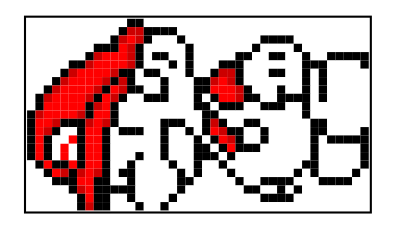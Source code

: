 digraph dibujo{
node [shape=plaintext]
a [label=<<TABLE BORDER="1" CELLBORDER="0" CELLSPACING="0">
<TR><TD BGCOLOR="#FFFFFF"></TD><TD BGCOLOR="#FFFFFF"></TD><TD BGCOLOR="#FFFFFF"></TD><TD BGCOLOR="#FFFFFF"></TD><TD BGCOLOR="#FFFFFF"></TD><TD BGCOLOR="#FFFFFF"></TD><TD BGCOLOR="#FFFFFF"></TD><TD BGCOLOR="#FFFFFF"></TD><TD BGCOLOR="#FFFFFF"></TD><TD BGCOLOR="#FFFFFF"></TD><TD BGCOLOR="#FFFFFF"></TD><TD BGCOLOR="#FFFFFF"></TD><TD BGCOLOR="#000000"></TD><TD BGCOLOR="#000000"></TD><TD BGCOLOR="#FFFFFF"></TD><TD BGCOLOR="#FFFFFF"></TD><TD BGCOLOR="#FFFFFF"></TD><TD BGCOLOR="#FFFFFF"></TD><TD BGCOLOR="#FFFFFF"></TD><TD BGCOLOR="#FFFFFF"></TD><TD BGCOLOR="#FFFFFF"></TD><TD BGCOLOR="#FFFFFF"></TD><TD BGCOLOR="#FFFFFF"></TD><TD BGCOLOR="#FFFFFF"></TD><TD BGCOLOR="#FFFFFF"></TD><TD BGCOLOR="#FFFFFF"></TD><TD BGCOLOR="#FFFFFF"></TD><TD BGCOLOR="#FFFFFF"></TD><TD BGCOLOR="#FFFFFF"></TD><TD BGCOLOR="#FFFFFF"></TD><TD BGCOLOR="#FFFFFF"></TD><TD BGCOLOR="#FFFFFF"></TD><TD BGCOLOR="#FFFFFF"></TD><TD BGCOLOR="#FFFFFF"></TD><TD BGCOLOR="#FFFFFF"></TD><TD BGCOLOR="#FFFFFF"></TD><TD BGCOLOR="#FFFFFF"></TD><TD BGCOLOR="#FFFFFF"></TD><TD BGCOLOR="#FFFFFF"></TD><TD BGCOLOR="#FFFFFF"></TD><TD BGCOLOR="#FFFFFF"></TD></TR>
<TR><TD BGCOLOR="#FFFFFF"></TD><TD BGCOLOR="#FFFFFF"></TD><TD BGCOLOR="#FFFFFF"></TD><TD BGCOLOR="#FFFFFF"></TD><TD BGCOLOR="#FFFFFF"></TD><TD BGCOLOR="#FFFFFF"></TD><TD BGCOLOR="#FFFFFF"></TD><TD BGCOLOR="#FFFFFF"></TD><TD BGCOLOR="#FFFFFF"></TD><TD BGCOLOR="#FFFFFF"></TD><TD BGCOLOR="#FFFFFF"></TD><TD BGCOLOR="#000000"></TD><TD BGCOLOR="#CC0000"></TD><TD BGCOLOR="#CC0000"></TD><TD BGCOLOR="#000000"></TD><TD BGCOLOR="#000000"></TD><TD BGCOLOR="#000000"></TD><TD BGCOLOR="#000000"></TD><TD BGCOLOR="#FFFFFF"></TD><TD BGCOLOR="#FFFFFF"></TD><TD BGCOLOR="#FFFFFF"></TD><TD BGCOLOR="#FFFFFF"></TD><TD BGCOLOR="#FFFFFF"></TD><TD BGCOLOR="#FFFFFF"></TD><TD BGCOLOR="#FFFFFF"></TD><TD BGCOLOR="#FFFFFF"></TD><TD BGCOLOR="#FFFFFF"></TD><TD BGCOLOR="#FFFFFF"></TD><TD BGCOLOR="#FFFFFF"></TD><TD BGCOLOR="#FFFFFF"></TD><TD BGCOLOR="#FFFFFF"></TD><TD BGCOLOR="#FFFFFF"></TD><TD BGCOLOR="#FFFFFF"></TD><TD BGCOLOR="#FFFFFF"></TD><TD BGCOLOR="#FFFFFF"></TD><TD BGCOLOR="#FFFFFF"></TD><TD BGCOLOR="#FFFFFF"></TD><TD BGCOLOR="#FFFFFF"></TD><TD BGCOLOR="#FFFFFF"></TD><TD BGCOLOR="#FFFFFF"></TD><TD BGCOLOR="#FFFFFF"></TD></TR>
<TR><TD BGCOLOR="#FFFFFF"></TD><TD BGCOLOR="#FFFFFF"></TD><TD BGCOLOR="#FFFFFF"></TD><TD BGCOLOR="#FFFFFF"></TD><TD BGCOLOR="#FFFFFF"></TD><TD BGCOLOR="#FFFFFF"></TD><TD BGCOLOR="#FFFFFF"></TD><TD BGCOLOR="#FFFFFF"></TD><TD BGCOLOR="#FFFFFF"></TD><TD BGCOLOR="#FFFFFF"></TD><TD BGCOLOR="#000000"></TD><TD BGCOLOR="#CC0000"></TD><TD BGCOLOR="#FF0000"></TD><TD BGCOLOR="#CC0000"></TD><TD BGCOLOR="#000000"></TD><TD BGCOLOR="#FFFFFF"></TD><TD BGCOLOR="#FFFFFF"></TD><TD BGCOLOR="#FFFFFF"></TD><TD BGCOLOR="#000000"></TD><TD BGCOLOR="#FFFFFF"></TD><TD BGCOLOR="#FFFFFF"></TD><TD BGCOLOR="#FFFFFF"></TD><TD BGCOLOR="#FFFFFF"></TD><TD BGCOLOR="#FFFFFF"></TD><TD BGCOLOR="#FFFFFF"></TD><TD BGCOLOR="#FFFFFF"></TD><TD BGCOLOR="#FFFFFF"></TD><TD BGCOLOR="#FFFFFF"></TD><TD BGCOLOR="#000000"></TD><TD BGCOLOR="#000000"></TD><TD BGCOLOR="#000000"></TD><TD BGCOLOR="#000000"></TD><TD BGCOLOR="#FFFFFF"></TD><TD BGCOLOR="#FFFFFF"></TD><TD BGCOLOR="#FFFFFF"></TD><TD BGCOLOR="#FFFFFF"></TD><TD BGCOLOR="#FFFFFF"></TD><TD BGCOLOR="#FFFFFF"></TD><TD BGCOLOR="#FFFFFF"></TD><TD BGCOLOR="#FFFFFF"></TD><TD BGCOLOR="#FFFFFF"></TD></TR>
<TR><TD BGCOLOR="#FFFFFF"></TD><TD BGCOLOR="#FFFFFF"></TD><TD BGCOLOR="#FFFFFF"></TD><TD BGCOLOR="#FFFFFF"></TD><TD BGCOLOR="#FFFFFF"></TD><TD BGCOLOR="#FFFFFF"></TD><TD BGCOLOR="#FFFFFF"></TD><TD BGCOLOR="#FFFFFF"></TD><TD BGCOLOR="#000000"></TD><TD BGCOLOR="#000000"></TD><TD BGCOLOR="#000000"></TD><TD BGCOLOR="#FF0000"></TD><TD BGCOLOR="#CC0000"></TD><TD BGCOLOR="#000000"></TD><TD BGCOLOR="#FFFFFF"></TD><TD BGCOLOR="#FFFFFF"></TD><TD BGCOLOR="#FFFFFF"></TD><TD BGCOLOR="#FFFFFF"></TD><TD BGCOLOR="#FFFFFF"></TD><TD BGCOLOR="#000000"></TD><TD BGCOLOR="#FFFFFF"></TD><TD BGCOLOR="#FFFFFF"></TD><TD BGCOLOR="#FFFFFF"></TD><TD BGCOLOR="#FFFFFF"></TD><TD BGCOLOR="#FFFFFF"></TD><TD BGCOLOR="#FFFFFF"></TD><TD BGCOLOR="#FFFFFF"></TD><TD BGCOLOR="#000000"></TD><TD BGCOLOR="#FFFFFF"></TD><TD BGCOLOR="#FFFFFF"></TD><TD BGCOLOR="#FFFFFF"></TD><TD BGCOLOR="#FFFFFF"></TD><TD BGCOLOR="#000000"></TD><TD BGCOLOR="#FFFFFF"></TD><TD BGCOLOR="#FFFFFF"></TD><TD BGCOLOR="#FFFFFF"></TD><TD BGCOLOR="#FFFFFF"></TD><TD BGCOLOR="#FFFFFF"></TD><TD BGCOLOR="#FFFFFF"></TD><TD BGCOLOR="#FFFFFF"></TD><TD BGCOLOR="#FFFFFF"></TD></TR>
<TR><TD BGCOLOR="#FFFFFF"></TD><TD BGCOLOR="#FFFFFF"></TD><TD BGCOLOR="#FFFFFF"></TD><TD BGCOLOR="#FFFFFF"></TD><TD BGCOLOR="#FFFFFF"></TD><TD BGCOLOR="#FFFFFF"></TD><TD BGCOLOR="#FFFFFF"></TD><TD BGCOLOR="#000000"></TD><TD BGCOLOR="#CC0000"></TD><TD BGCOLOR="#FF0000"></TD><TD BGCOLOR="#FF0000"></TD><TD BGCOLOR="#FF0000"></TD><TD BGCOLOR="#CC0000"></TD><TD BGCOLOR="#000000"></TD><TD BGCOLOR="#FFFFFF"></TD><TD BGCOLOR="#000000"></TD><TD BGCOLOR="#000000"></TD><TD BGCOLOR="#FFFFFF"></TD><TD BGCOLOR="#FFFFFF"></TD><TD BGCOLOR="#000000"></TD><TD BGCOLOR="#FFFFFF"></TD><TD BGCOLOR="#FFFFFF"></TD><TD BGCOLOR="#FFFFFF"></TD><TD BGCOLOR="#FFFFFF"></TD><TD BGCOLOR="#FFFFFF"></TD><TD BGCOLOR="#000000"></TD><TD BGCOLOR="#000000"></TD><TD BGCOLOR="#FFFFFF"></TD><TD BGCOLOR="#FFFFFF"></TD><TD BGCOLOR="#000000"></TD><TD BGCOLOR="#000000"></TD><TD BGCOLOR="#FFFFFF"></TD><TD BGCOLOR="#FFFFFF"></TD><TD BGCOLOR="#000000"></TD><TD BGCOLOR="#FFFFFF"></TD><TD BGCOLOR="#FFFFFF"></TD><TD BGCOLOR="#000000"></TD><TD BGCOLOR="#000000"></TD><TD BGCOLOR="#000000"></TD><TD BGCOLOR="#000000"></TD><TD BGCOLOR="#000000"></TD></TR>
<TR><TD BGCOLOR="#FFFFFF"></TD><TD BGCOLOR="#FFFFFF"></TD><TD BGCOLOR="#FFFFFF"></TD><TD BGCOLOR="#FFFFFF"></TD><TD BGCOLOR="#FFFFFF"></TD><TD BGCOLOR="#000000"></TD><TD BGCOLOR="#000000"></TD><TD BGCOLOR="#CC0000"></TD><TD BGCOLOR="#FF0000"></TD><TD BGCOLOR="#FF0000"></TD><TD BGCOLOR="#FF0000"></TD><TD BGCOLOR="#FF0000"></TD><TD BGCOLOR="#CC0000"></TD><TD BGCOLOR="#000000"></TD><TD BGCOLOR="#FFFFFF"></TD><TD BGCOLOR="#FFFFFF"></TD><TD BGCOLOR="#FFFFFF"></TD><TD BGCOLOR="#000000"></TD><TD BGCOLOR="#FFFFFF"></TD><TD BGCOLOR="#000000"></TD><TD BGCOLOR="#FFFFFF"></TD><TD BGCOLOR="#FFFFFF"></TD><TD BGCOLOR="#FFFFFF"></TD><TD BGCOLOR="#000000"></TD><TD BGCOLOR="#000000"></TD><TD BGCOLOR="#000000"></TD><TD BGCOLOR="#FFFFFF"></TD><TD BGCOLOR="#FFFFFF"></TD><TD BGCOLOR="#FFFFFF"></TD><TD BGCOLOR="#FFFFFF"></TD><TD BGCOLOR="#FFFFFF"></TD><TD BGCOLOR="#FFFFFF"></TD><TD BGCOLOR="#FFFFFF"></TD><TD BGCOLOR="#000000"></TD><TD BGCOLOR="#000000"></TD><TD BGCOLOR="#000000"></TD><TD BGCOLOR="#FFFFFF"></TD><TD BGCOLOR="#FFFFFF"></TD><TD BGCOLOR="#FFFFFF"></TD><TD BGCOLOR="#FFFFFF"></TD><TD BGCOLOR="#000000"></TD></TR>
<TR><TD BGCOLOR="#FFFFFF"></TD><TD BGCOLOR="#FFFFFF"></TD><TD BGCOLOR="#FFFFFF"></TD><TD BGCOLOR="#FFFFFF"></TD><TD BGCOLOR="#000000"></TD><TD BGCOLOR="#CC0000"></TD><TD BGCOLOR="#FF0000"></TD><TD BGCOLOR="#FF0000"></TD><TD BGCOLOR="#FF0000"></TD><TD BGCOLOR="#FF0000"></TD><TD BGCOLOR="#CC0000"></TD><TD BGCOLOR="#000000"></TD><TD BGCOLOR="#000000"></TD><TD BGCOLOR="#FFFFFF"></TD><TD BGCOLOR="#000000"></TD><TD BGCOLOR="#000000"></TD><TD BGCOLOR="#FFFFFF"></TD><TD BGCOLOR="#FFFFFF"></TD><TD BGCOLOR="#FFFFFF"></TD><TD BGCOLOR="#000000"></TD><TD BGCOLOR="#FFFFFF"></TD><TD BGCOLOR="#FFFFFF"></TD><TD BGCOLOR="#000000"></TD><TD BGCOLOR="#CC0000"></TD><TD BGCOLOR="#CC0000"></TD><TD BGCOLOR="#000000"></TD><TD BGCOLOR="#FFFFFF"></TD><TD BGCOLOR="#FFFFFF"></TD><TD BGCOLOR="#FFFFFF"></TD><TD BGCOLOR="#000000"></TD><TD BGCOLOR="#000000"></TD><TD BGCOLOR="#FFFFFF"></TD><TD BGCOLOR="#FFFFFF"></TD><TD BGCOLOR="#000000"></TD><TD BGCOLOR="#FFFFFF"></TD><TD BGCOLOR="#000000"></TD><TD BGCOLOR="#FFFFFF"></TD><TD BGCOLOR="#FFFFFF"></TD><TD BGCOLOR="#FFFFFF"></TD><TD BGCOLOR="#FFFFFF"></TD><TD BGCOLOR="#FFFFFF"></TD></TR>
<TR><TD BGCOLOR="#FFFFFF"></TD><TD BGCOLOR="#FFFFFF"></TD><TD BGCOLOR="#FFFFFF"></TD><TD BGCOLOR="#000000"></TD><TD BGCOLOR="#CC0000"></TD><TD BGCOLOR="#FF0000"></TD><TD BGCOLOR="#FF0000"></TD><TD BGCOLOR="#FF0000"></TD><TD BGCOLOR="#FF0000"></TD><TD BGCOLOR="#CC0000"></TD><TD BGCOLOR="#000000"></TD><TD BGCOLOR="#CC0000"></TD><TD BGCOLOR="#000000"></TD><TD BGCOLOR="#FFFFFF"></TD><TD BGCOLOR="#FFFFFF"></TD><TD BGCOLOR="#FFFFFF"></TD><TD BGCOLOR="#000000"></TD><TD BGCOLOR="#FFFFFF"></TD><TD BGCOLOR="#FFFFFF"></TD><TD BGCOLOR="#FFFFFF"></TD><TD BGCOLOR="#000000"></TD><TD BGCOLOR="#000000"></TD><TD BGCOLOR="#CC0000"></TD><TD BGCOLOR="#FF0000"></TD><TD BGCOLOR="#CC0000"></TD><TD BGCOLOR="#000000"></TD><TD BGCOLOR="#FFFFFF"></TD><TD BGCOLOR="#FFFFFF"></TD><TD BGCOLOR="#FFFFFF"></TD><TD BGCOLOR="#FFFFFF"></TD><TD BGCOLOR="#FFFFFF"></TD><TD BGCOLOR="#FFFFFF"></TD><TD BGCOLOR="#FFFFFF"></TD><TD BGCOLOR="#000000"></TD><TD BGCOLOR="#FFFFFF"></TD><TD BGCOLOR="#000000"></TD><TD BGCOLOR="#FFFFFF"></TD><TD BGCOLOR="#FFFFFF"></TD><TD BGCOLOR="#FFFFFF"></TD><TD BGCOLOR="#FFFFFF"></TD><TD BGCOLOR="#FFFFFF"></TD></TR>
<TR><TD BGCOLOR="#FFFFFF"></TD><TD BGCOLOR="#FFFFFF"></TD><TD BGCOLOR="#000000"></TD><TD BGCOLOR="#CC0000"></TD><TD BGCOLOR="#FF0000"></TD><TD BGCOLOR="#FF0000"></TD><TD BGCOLOR="#FF0000"></TD><TD BGCOLOR="#FF0000"></TD><TD BGCOLOR="#CC0000"></TD><TD BGCOLOR="#000000"></TD><TD BGCOLOR="#FF0000"></TD><TD BGCOLOR="#CC0000"></TD><TD BGCOLOR="#000000"></TD><TD BGCOLOR="#000000"></TD><TD BGCOLOR="#FFFFFF"></TD><TD BGCOLOR="#FFFFFF"></TD><TD BGCOLOR="#000000"></TD><TD BGCOLOR="#FFFFFF"></TD><TD BGCOLOR="#FFFFFF"></TD><TD BGCOLOR="#FFFFFF"></TD><TD BGCOLOR="#000000"></TD><TD BGCOLOR="#000000"></TD><TD BGCOLOR="#FF0000"></TD><TD BGCOLOR="#FF0000"></TD><TD BGCOLOR="#FF0000"></TD><TD BGCOLOR="#CC0000"></TD><TD BGCOLOR="#000000"></TD><TD BGCOLOR="#FFFFFF"></TD><TD BGCOLOR="#FFFFFF"></TD><TD BGCOLOR="#FFFFFF"></TD><TD BGCOLOR="#000000"></TD><TD BGCOLOR="#FFFFFF"></TD><TD BGCOLOR="#FFFFFF"></TD><TD BGCOLOR="#000000"></TD><TD BGCOLOR="#FFFFFF"></TD><TD BGCOLOR="#000000"></TD><TD BGCOLOR="#FFFFFF"></TD><TD BGCOLOR="#FFFFFF"></TD><TD BGCOLOR="#FFFFFF"></TD><TD BGCOLOR="#FFFFFF"></TD><TD BGCOLOR="#FFFFFF"></TD></TR>
<TR><TD BGCOLOR="#FFFFFF"></TD><TD BGCOLOR="#000000"></TD><TD BGCOLOR="#CC0000"></TD><TD BGCOLOR="#FF0000"></TD><TD BGCOLOR="#FF0000"></TD><TD BGCOLOR="#FF0000"></TD><TD BGCOLOR="#FF0000"></TD><TD BGCOLOR="#CC0000"></TD><TD BGCOLOR="#000000"></TD><TD BGCOLOR="#FF0000"></TD><TD BGCOLOR="#CC0000"></TD><TD BGCOLOR="#000000"></TD><TD BGCOLOR="#FFFFFF"></TD><TD BGCOLOR="#FFFFFF"></TD><TD BGCOLOR="#000000"></TD><TD BGCOLOR="#000000"></TD><TD BGCOLOR="#000000"></TD><TD BGCOLOR="#FFFFFF"></TD><TD BGCOLOR="#FFFFFF"></TD><TD BGCOLOR="#FFFFFF"></TD><TD BGCOLOR="#000000"></TD><TD BGCOLOR="#FFFFFF"></TD><TD BGCOLOR="#000000"></TD><TD BGCOLOR="#FF0000"></TD><TD BGCOLOR="#FF0000"></TD><TD BGCOLOR="#CC0000"></TD><TD BGCOLOR="#000000"></TD><TD BGCOLOR="#000000"></TD><TD BGCOLOR="#FFFFFF"></TD><TD BGCOLOR="#FFFFFF"></TD><TD BGCOLOR="#000000"></TD><TD BGCOLOR="#000000"></TD><TD BGCOLOR="#000000"></TD><TD BGCOLOR="#000000"></TD><TD BGCOLOR="#FFFFFF"></TD><TD BGCOLOR="#000000"></TD><TD BGCOLOR="#FFFFFF"></TD><TD BGCOLOR="#FFFFFF"></TD><TD BGCOLOR="#FFFFFF"></TD><TD BGCOLOR="#FFFFFF"></TD><TD BGCOLOR="#FFFFFF"></TD></TR>
<TR><TD BGCOLOR="#FFFFFF"></TD><TD BGCOLOR="#000000"></TD><TD BGCOLOR="#FF0000"></TD><TD BGCOLOR="#FF0000"></TD><TD BGCOLOR="#FF0000"></TD><TD BGCOLOR="#FF0000"></TD><TD BGCOLOR="#FF0000"></TD><TD BGCOLOR="#000000"></TD><TD BGCOLOR="#CC0000"></TD><TD BGCOLOR="#FF0000"></TD><TD BGCOLOR="#000000"></TD><TD BGCOLOR="#FFFFFF"></TD><TD BGCOLOR="#FFFFFF"></TD><TD BGCOLOR="#FFFFFF"></TD><TD BGCOLOR="#FFFFFF"></TD><TD BGCOLOR="#FFFFFF"></TD><TD BGCOLOR="#FFFFFF"></TD><TD BGCOLOR="#FFFFFF"></TD><TD BGCOLOR="#FFFFFF"></TD><TD BGCOLOR="#FFFFFF"></TD><TD BGCOLOR="#000000"></TD><TD BGCOLOR="#000000"></TD><TD BGCOLOR="#FFFFFF"></TD><TD BGCOLOR="#000000"></TD><TD BGCOLOR="#000000"></TD><TD BGCOLOR="#000000"></TD><TD BGCOLOR="#FFFFFF"></TD><TD BGCOLOR="#FFFFFF"></TD><TD BGCOLOR="#000000"></TD><TD BGCOLOR="#000000"></TD><TD BGCOLOR="#000000"></TD><TD BGCOLOR="#FFFFFF"></TD><TD BGCOLOR="#FFFFFF"></TD><TD BGCOLOR="#000000"></TD><TD BGCOLOR="#FFFFFF"></TD><TD BGCOLOR="#FFFFFF"></TD><TD BGCOLOR="#FFFFFF"></TD><TD BGCOLOR="#FFFFFF"></TD><TD BGCOLOR="#FFFFFF"></TD><TD BGCOLOR="#FFFFFF"></TD><TD BGCOLOR="#FFFFFF"></TD></TR>
<TR><TD BGCOLOR="#000000"></TD><TD BGCOLOR="#CC0000"></TD><TD BGCOLOR="#FF0000"></TD><TD BGCOLOR="#FF0000"></TD><TD BGCOLOR="#FF0000"></TD><TD BGCOLOR="#FF0000"></TD><TD BGCOLOR="#CC0000"></TD><TD BGCOLOR="#000000"></TD><TD BGCOLOR="#FF0000"></TD><TD BGCOLOR="#FF0000"></TD><TD BGCOLOR="#000000"></TD><TD BGCOLOR="#FFFFFF"></TD><TD BGCOLOR="#FFFFFF"></TD><TD BGCOLOR="#FFFFFF"></TD><TD BGCOLOR="#FFFFFF"></TD><TD BGCOLOR="#FFFFFF"></TD><TD BGCOLOR="#FFFFFF"></TD><TD BGCOLOR="#FFFFFF"></TD><TD BGCOLOR="#FFFFFF"></TD><TD BGCOLOR="#FFFFFF"></TD><TD BGCOLOR="#FFFFFF"></TD><TD BGCOLOR="#000000"></TD><TD BGCOLOR="#000000"></TD><TD BGCOLOR="#FFFFFF"></TD><TD BGCOLOR="#FFFFFF"></TD><TD BGCOLOR="#FFFFFF"></TD><TD BGCOLOR="#FFFFFF"></TD><TD BGCOLOR="#FFFFFF"></TD><TD BGCOLOR="#FFFFFF"></TD><TD BGCOLOR="#FFFFFF"></TD><TD BGCOLOR="#FFFFFF"></TD><TD BGCOLOR="#FFFFFF"></TD><TD BGCOLOR="#FFFFFF"></TD><TD BGCOLOR="#000000"></TD><TD BGCOLOR="#FFFFFF"></TD><TD BGCOLOR="#FFFFFF"></TD><TD BGCOLOR="#FFFFFF"></TD><TD BGCOLOR="#FFFFFF"></TD><TD BGCOLOR="#FFFFFF"></TD><TD BGCOLOR="#FFFFFF"></TD><TD BGCOLOR="#FFFFFF"></TD></TR>
<TR><TD BGCOLOR="#000000"></TD><TD BGCOLOR="#FF0000"></TD><TD BGCOLOR="#FF0000"></TD><TD BGCOLOR="#CC0000"></TD><TD BGCOLOR="#000000"></TD><TD BGCOLOR="#000000"></TD><TD BGCOLOR="#000000"></TD><TD BGCOLOR="#CC0000"></TD><TD BGCOLOR="#FF0000"></TD><TD BGCOLOR="#CC0000"></TD><TD BGCOLOR="#000000"></TD><TD BGCOLOR="#FFFFFF"></TD><TD BGCOLOR="#FFFFFF"></TD><TD BGCOLOR="#FFFFFF"></TD><TD BGCOLOR="#FFFFFF"></TD><TD BGCOLOR="#FFFFFF"></TD><TD BGCOLOR="#000000"></TD><TD BGCOLOR="#000000"></TD><TD BGCOLOR="#000000"></TD><TD BGCOLOR="#FFFFFF"></TD><TD BGCOLOR="#FFFFFF"></TD><TD BGCOLOR="#000000"></TD><TD BGCOLOR="#CC0000"></TD><TD BGCOLOR="#000000"></TD><TD BGCOLOR="#FFFFFF"></TD><TD BGCOLOR="#FFFFFF"></TD><TD BGCOLOR="#000000"></TD><TD BGCOLOR="#000000"></TD><TD BGCOLOR="#FFFFFF"></TD><TD BGCOLOR="#FFFFFF"></TD><TD BGCOLOR="#FFFFFF"></TD><TD BGCOLOR="#FFFFFF"></TD><TD BGCOLOR="#FFFFFF"></TD><TD BGCOLOR="#FFFFFF"></TD><TD BGCOLOR="#000000"></TD><TD BGCOLOR="#000000"></TD><TD BGCOLOR="#FFFFFF"></TD><TD BGCOLOR="#FFFFFF"></TD><TD BGCOLOR="#FFFFFF"></TD><TD BGCOLOR="#FFFFFF"></TD><TD BGCOLOR="#FFFFFF"></TD></TR>
<TR><TD BGCOLOR="#000000"></TD><TD BGCOLOR="#FF0000"></TD><TD BGCOLOR="#CC0000"></TD><TD BGCOLOR="#000000"></TD><TD BGCOLOR="#FFFFFF"></TD><TD BGCOLOR="#FFFFFF"></TD><TD BGCOLOR="#000000"></TD><TD BGCOLOR="#FF0000"></TD><TD BGCOLOR="#FF0000"></TD><TD BGCOLOR="#000000"></TD><TD BGCOLOR="#FFFFFF"></TD><TD BGCOLOR="#000000"></TD><TD BGCOLOR="#000000"></TD><TD BGCOLOR="#000000"></TD><TD BGCOLOR="#FFFFFF"></TD><TD BGCOLOR="#FFFFFF"></TD><TD BGCOLOR="#000000"></TD><TD BGCOLOR="#FFFFFF"></TD><TD BGCOLOR="#FFFFFF"></TD><TD BGCOLOR="#000000"></TD><TD BGCOLOR="#FFFFFF"></TD><TD BGCOLOR="#000000"></TD><TD BGCOLOR="#FF0000"></TD><TD BGCOLOR="#CC0000"></TD><TD BGCOLOR="#000000"></TD><TD BGCOLOR="#000000"></TD><TD BGCOLOR="#FFFFFF"></TD><TD BGCOLOR="#FFFFFF"></TD><TD BGCOLOR="#000000"></TD><TD BGCOLOR="#FFFFFF"></TD><TD BGCOLOR="#FFFFFF"></TD><TD BGCOLOR="#FFFFFF"></TD><TD BGCOLOR="#FFFFFF"></TD><TD BGCOLOR="#FFFFFF"></TD><TD BGCOLOR="#000000"></TD><TD BGCOLOR="#000000"></TD><TD BGCOLOR="#FFFFFF"></TD><TD BGCOLOR="#FFFFFF"></TD><TD BGCOLOR="#FFFFFF"></TD><TD BGCOLOR="#FFFFFF"></TD><TD BGCOLOR="#000000"></TD></TR>
<TR><TD BGCOLOR="#000000"></TD><TD BGCOLOR="#FF0000"></TD><TD BGCOLOR="#000000"></TD><TD BGCOLOR="#FFFFFF"></TD><TD BGCOLOR="#FFFFFF"></TD><TD BGCOLOR="#FF0000"></TD><TD BGCOLOR="#000000"></TD><TD BGCOLOR="#FF0000"></TD><TD BGCOLOR="#FF0000"></TD><TD BGCOLOR="#000000"></TD><TD BGCOLOR="#FFFFFF"></TD><TD BGCOLOR="#FFFFFF"></TD><TD BGCOLOR="#FFFFFF"></TD><TD BGCOLOR="#FFFFFF"></TD><TD BGCOLOR="#FFFFFF"></TD><TD BGCOLOR="#FFFFFF"></TD><TD BGCOLOR="#000000"></TD><TD BGCOLOR="#FFFFFF"></TD><TD BGCOLOR="#FFFFFF"></TD><TD BGCOLOR="#FFFFFF"></TD><TD BGCOLOR="#000000"></TD><TD BGCOLOR="#FFFFFF"></TD><TD BGCOLOR="#000000"></TD><TD BGCOLOR="#FF0000"></TD><TD BGCOLOR="#CC0000"></TD><TD BGCOLOR="#000000"></TD><TD BGCOLOR="#FFFFFF"></TD><TD BGCOLOR="#FFFFFF"></TD><TD BGCOLOR="#000000"></TD><TD BGCOLOR="#FFFFFF"></TD><TD BGCOLOR="#FFFFFF"></TD><TD BGCOLOR="#FFFFFF"></TD><TD BGCOLOR="#FFFFFF"></TD><TD BGCOLOR="#FFFFFF"></TD><TD BGCOLOR="#000000"></TD><TD BGCOLOR="#FFFFFF"></TD><TD BGCOLOR="#000000"></TD><TD BGCOLOR="#000000"></TD><TD BGCOLOR="#000000"></TD><TD BGCOLOR="#000000"></TD><TD BGCOLOR="#000000"></TD></TR>
<TR><TD BGCOLOR="#000000"></TD><TD BGCOLOR="#FF0000"></TD><TD BGCOLOR="#000000"></TD><TD BGCOLOR="#FFFFFF"></TD><TD BGCOLOR="#FF0000"></TD><TD BGCOLOR="#FFFFFF"></TD><TD BGCOLOR="#000000"></TD><TD BGCOLOR="#FF0000"></TD><TD BGCOLOR="#FF0000"></TD><TD BGCOLOR="#000000"></TD><TD BGCOLOR="#FFFFFF"></TD><TD BGCOLOR="#FFFFFF"></TD><TD BGCOLOR="#FFFFFF"></TD><TD BGCOLOR="#FFFFFF"></TD><TD BGCOLOR="#FFFFFF"></TD><TD BGCOLOR="#FFFFFF"></TD><TD BGCOLOR="#000000"></TD><TD BGCOLOR="#FFFFFF"></TD><TD BGCOLOR="#FFFFFF"></TD><TD BGCOLOR="#FFFFFF"></TD><TD BGCOLOR="#000000"></TD><TD BGCOLOR="#000000"></TD><TD BGCOLOR="#FFFFFF"></TD><TD BGCOLOR="#000000"></TD><TD BGCOLOR="#FF0000"></TD><TD BGCOLOR="#000000"></TD><TD BGCOLOR="#000000"></TD><TD BGCOLOR="#000000"></TD><TD BGCOLOR="#FFFFFF"></TD><TD BGCOLOR="#FFFFFF"></TD><TD BGCOLOR="#FFFFFF"></TD><TD BGCOLOR="#FFFFFF"></TD><TD BGCOLOR="#FFFFFF"></TD><TD BGCOLOR="#FFFFFF"></TD><TD BGCOLOR="#000000"></TD><TD BGCOLOR="#FFFFFF"></TD><TD BGCOLOR="#FFFFFF"></TD><TD BGCOLOR="#FFFFFF"></TD><TD BGCOLOR="#FFFFFF"></TD><TD BGCOLOR="#FFFFFF"></TD><TD BGCOLOR="#000000"></TD></TR>
<TR><TD BGCOLOR="#000000"></TD><TD BGCOLOR="#FF0000"></TD><TD BGCOLOR="#000000"></TD><TD BGCOLOR="#FFFFFF"></TD><TD BGCOLOR="#FF0000"></TD><TD BGCOLOR="#FFFFFF"></TD><TD BGCOLOR="#000000"></TD><TD BGCOLOR="#FF0000"></TD><TD BGCOLOR="#FF0000"></TD><TD BGCOLOR="#000000"></TD><TD BGCOLOR="#FFFFFF"></TD><TD BGCOLOR="#FFFFFF"></TD><TD BGCOLOR="#FFFFFF"></TD><TD BGCOLOR="#000000"></TD><TD BGCOLOR="#FFFFFF"></TD><TD BGCOLOR="#FFFFFF"></TD><TD BGCOLOR="#000000"></TD><TD BGCOLOR="#FFFFFF"></TD><TD BGCOLOR="#FFFFFF"></TD><TD BGCOLOR="#FFFFFF"></TD><TD BGCOLOR="#000000"></TD><TD BGCOLOR="#000000"></TD><TD BGCOLOR="#000000"></TD><TD BGCOLOR="#FFFFFF"></TD><TD BGCOLOR="#000000"></TD><TD BGCOLOR="#FFFFFF"></TD><TD BGCOLOR="#FFFFFF"></TD><TD BGCOLOR="#FFFFFF"></TD><TD BGCOLOR="#FFFFFF"></TD><TD BGCOLOR="#FFFFFF"></TD><TD BGCOLOR="#FFFFFF"></TD><TD BGCOLOR="#FFFFFF"></TD><TD BGCOLOR="#FFFFFF"></TD><TD BGCOLOR="#FFFFFF"></TD><TD BGCOLOR="#000000"></TD><TD BGCOLOR="#FFFFFF"></TD><TD BGCOLOR="#FFFFFF"></TD><TD BGCOLOR="#FFFFFF"></TD><TD BGCOLOR="#FFFFFF"></TD><TD BGCOLOR="#FFFFFF"></TD><TD BGCOLOR="#000000"></TD></TR>
<TR><TD BGCOLOR="#FFFFFF"></TD><TD BGCOLOR="#000000"></TD><TD BGCOLOR="#FF0000"></TD><TD BGCOLOR="#000000"></TD><TD BGCOLOR="#000000"></TD><TD BGCOLOR="#FF0000"></TD><TD BGCOLOR="#000000"></TD><TD BGCOLOR="#FF0000"></TD><TD BGCOLOR="#FF0000"></TD><TD BGCOLOR="#000000"></TD><TD BGCOLOR="#FFFFFF"></TD><TD BGCOLOR="#FFFFFF"></TD><TD BGCOLOR="#000000"></TD><TD BGCOLOR="#FFFFFF"></TD><TD BGCOLOR="#FFFFFF"></TD><TD BGCOLOR="#FFFFFF"></TD><TD BGCOLOR="#FFFFFF"></TD><TD BGCOLOR="#000000"></TD><TD BGCOLOR="#FFFFFF"></TD><TD BGCOLOR="#FFFFFF"></TD><TD BGCOLOR="#000000"></TD><TD BGCOLOR="#FFFFFF"></TD><TD BGCOLOR="#FFFFFF"></TD><TD BGCOLOR="#000000"></TD><TD BGCOLOR="#FFFFFF"></TD><TD BGCOLOR="#FFFFFF"></TD><TD BGCOLOR="#FFFFFF"></TD><TD BGCOLOR="#FFFFFF"></TD><TD BGCOLOR="#FFFFFF"></TD><TD BGCOLOR="#FFFFFF"></TD><TD BGCOLOR="#FFFFFF"></TD><TD BGCOLOR="#FFFFFF"></TD><TD BGCOLOR="#FFFFFF"></TD><TD BGCOLOR="#000000"></TD><TD BGCOLOR="#000000"></TD><TD BGCOLOR="#FFFFFF"></TD><TD BGCOLOR="#FFFFFF"></TD><TD BGCOLOR="#FFFFFF"></TD><TD BGCOLOR="#FFFFFF"></TD><TD BGCOLOR="#FFFFFF"></TD><TD BGCOLOR="#000000"></TD></TR>
<TR><TD BGCOLOR="#FFFFFF"></TD><TD BGCOLOR="#FFFFFF"></TD><TD BGCOLOR="#000000"></TD><TD BGCOLOR="#FF0000"></TD><TD BGCOLOR="#CC0000"></TD><TD BGCOLOR="#000000"></TD><TD BGCOLOR="#CC0000"></TD><TD BGCOLOR="#FF0000"></TD><TD BGCOLOR="#CC0000"></TD><TD BGCOLOR="#000000"></TD><TD BGCOLOR="#FFFFFF"></TD><TD BGCOLOR="#000000"></TD><TD BGCOLOR="#000000"></TD><TD BGCOLOR="#FFFFFF"></TD><TD BGCOLOR="#FFFFFF"></TD><TD BGCOLOR="#FFFFFF"></TD><TD BGCOLOR="#FFFFFF"></TD><TD BGCOLOR="#FFFFFF"></TD><TD BGCOLOR="#000000"></TD><TD BGCOLOR="#FFFFFF"></TD><TD BGCOLOR="#000000"></TD><TD BGCOLOR="#FFFFFF"></TD><TD BGCOLOR="#FFFFFF"></TD><TD BGCOLOR="#FFFFFF"></TD><TD BGCOLOR="#000000"></TD><TD BGCOLOR="#FFFFFF"></TD><TD BGCOLOR="#FFFFFF"></TD><TD BGCOLOR="#FFFFFF"></TD><TD BGCOLOR="#FFFFFF"></TD><TD BGCOLOR="#FFFFFF"></TD><TD BGCOLOR="#FFFFFF"></TD><TD BGCOLOR="#FFFFFF"></TD><TD BGCOLOR="#000000"></TD><TD BGCOLOR="#FFFFFF"></TD><TD BGCOLOR="#000000"></TD><TD BGCOLOR="#FFFFFF"></TD><TD BGCOLOR="#FFFFFF"></TD><TD BGCOLOR="#FFFFFF"></TD><TD BGCOLOR="#FFFFFF"></TD><TD BGCOLOR="#000000"></TD><TD BGCOLOR="#FFFFFF"></TD></TR>
<TR><TD BGCOLOR="#FFFFFF"></TD><TD BGCOLOR="#FFFFFF"></TD><TD BGCOLOR="#FFFFFF"></TD><TD BGCOLOR="#000000"></TD><TD BGCOLOR="#000000"></TD><TD BGCOLOR="#000000"></TD><TD BGCOLOR="#FF0000"></TD><TD BGCOLOR="#FF0000"></TD><TD BGCOLOR="#000000"></TD><TD BGCOLOR="#000000"></TD><TD BGCOLOR="#FFFFFF"></TD><TD BGCOLOR="#FFFFFF"></TD><TD BGCOLOR="#000000"></TD><TD BGCOLOR="#FFFFFF"></TD><TD BGCOLOR="#FFFFFF"></TD><TD BGCOLOR="#FFFFFF"></TD><TD BGCOLOR="#FFFFFF"></TD><TD BGCOLOR="#FFFFFF"></TD><TD BGCOLOR="#000000"></TD><TD BGCOLOR="#000000"></TD><TD BGCOLOR="#FFFFFF"></TD><TD BGCOLOR="#FFFFFF"></TD><TD BGCOLOR="#FFFFFF"></TD><TD BGCOLOR="#FFFFFF"></TD><TD BGCOLOR="#FFFFFF"></TD><TD BGCOLOR="#000000"></TD><TD BGCOLOR="#FFFFFF"></TD><TD BGCOLOR="#FFFFFF"></TD><TD BGCOLOR="#000000"></TD><TD BGCOLOR="#000000"></TD><TD BGCOLOR="#000000"></TD><TD BGCOLOR="#000000"></TD><TD BGCOLOR="#FFFFFF"></TD><TD BGCOLOR="#FFFFFF"></TD><TD BGCOLOR="#FFFFFF"></TD><TD BGCOLOR="#000000"></TD><TD BGCOLOR="#000000"></TD><TD BGCOLOR="#000000"></TD><TD BGCOLOR="#000000"></TD><TD BGCOLOR="#FFFFFF"></TD><TD BGCOLOR="#FFFFFF"></TD></TR>
<TR><TD BGCOLOR="#FFFFFF"></TD><TD BGCOLOR="#FFFFFF"></TD><TD BGCOLOR="#FFFFFF"></TD><TD BGCOLOR="#FFFFFF"></TD><TD BGCOLOR="#FFFFFF"></TD><TD BGCOLOR="#000000"></TD><TD BGCOLOR="#CC0000"></TD><TD BGCOLOR="#FF0000"></TD><TD BGCOLOR="#000000"></TD><TD BGCOLOR="#000000"></TD><TD BGCOLOR="#000000"></TD><TD BGCOLOR="#000000"></TD><TD BGCOLOR="#000000"></TD><TD BGCOLOR="#FFFFFF"></TD><TD BGCOLOR="#FFFFFF"></TD><TD BGCOLOR="#FFFFFF"></TD><TD BGCOLOR="#FFFFFF"></TD><TD BGCOLOR="#FFFFFF"></TD><TD BGCOLOR="#000000"></TD><TD BGCOLOR="#FFFFFF"></TD><TD BGCOLOR="#FFFFFF"></TD><TD BGCOLOR="#FFFFFF"></TD><TD BGCOLOR="#FFFFFF"></TD><TD BGCOLOR="#FFFFFF"></TD><TD BGCOLOR="#FFFFFF"></TD><TD BGCOLOR="#FFFFFF"></TD><TD BGCOLOR="#000000"></TD><TD BGCOLOR="#000000"></TD><TD BGCOLOR="#FFFFFF"></TD><TD BGCOLOR="#FFFFFF"></TD><TD BGCOLOR="#000000"></TD><TD BGCOLOR="#FFFFFF"></TD><TD BGCOLOR="#000000"></TD><TD BGCOLOR="#FFFFFF"></TD><TD BGCOLOR="#FFFFFF"></TD><TD BGCOLOR="#FFFFFF"></TD><TD BGCOLOR="#FFFFFF"></TD><TD BGCOLOR="#FFFFFF"></TD><TD BGCOLOR="#FFFFFF"></TD><TD BGCOLOR="#FFFFFF"></TD><TD BGCOLOR="#FFFFFF"></TD></TR>
<TR><TD BGCOLOR="#FFFFFF"></TD><TD BGCOLOR="#FFFFFF"></TD><TD BGCOLOR="#FFFFFF"></TD><TD BGCOLOR="#FFFFFF"></TD><TD BGCOLOR="#FFFFFF"></TD><TD BGCOLOR="#FFFFFF"></TD><TD BGCOLOR="#000000"></TD><TD BGCOLOR="#FF0000"></TD><TD BGCOLOR="#000000"></TD><TD BGCOLOR="#000000"></TD><TD BGCOLOR="#FFFFFF"></TD><TD BGCOLOR="#FFFFFF"></TD><TD BGCOLOR="#000000"></TD><TD BGCOLOR="#FFFFFF"></TD><TD BGCOLOR="#FFFFFF"></TD><TD BGCOLOR="#FFFFFF"></TD><TD BGCOLOR="#FFFFFF"></TD><TD BGCOLOR="#000000"></TD><TD BGCOLOR="#FFFFFF"></TD><TD BGCOLOR="#FFFFFF"></TD><TD BGCOLOR="#FFFFFF"></TD><TD BGCOLOR="#FFFFFF"></TD><TD BGCOLOR="#FFFFFF"></TD><TD BGCOLOR="#FFFFFF"></TD><TD BGCOLOR="#FFFFFF"></TD><TD BGCOLOR="#FFFFFF"></TD><TD BGCOLOR="#FFFFFF"></TD><TD BGCOLOR="#FFFFFF"></TD><TD BGCOLOR="#000000"></TD><TD BGCOLOR="#000000"></TD><TD BGCOLOR="#000000"></TD><TD BGCOLOR="#000000"></TD><TD BGCOLOR="#FFFFFF"></TD><TD BGCOLOR="#FFFFFF"></TD><TD BGCOLOR="#FFFFFF"></TD><TD BGCOLOR="#FFFFFF"></TD><TD BGCOLOR="#FFFFFF"></TD><TD BGCOLOR="#FFFFFF"></TD><TD BGCOLOR="#FFFFFF"></TD><TD BGCOLOR="#FFFFFF"></TD><TD BGCOLOR="#FFFFFF"></TD></TR>
<TR><TD BGCOLOR="#FFFFFF"></TD><TD BGCOLOR="#FFFFFF"></TD><TD BGCOLOR="#FFFFFF"></TD><TD BGCOLOR="#FFFFFF"></TD><TD BGCOLOR="#FFFFFF"></TD><TD BGCOLOR="#FFFFFF"></TD><TD BGCOLOR="#000000"></TD><TD BGCOLOR="#CC0000"></TD><TD BGCOLOR="#000000"></TD><TD BGCOLOR="#000000"></TD><TD BGCOLOR="#FFFFFF"></TD><TD BGCOLOR="#FFFFFF"></TD><TD BGCOLOR="#FFFFFF"></TD><TD BGCOLOR="#000000"></TD><TD BGCOLOR="#FFFFFF"></TD><TD BGCOLOR="#FFFFFF"></TD><TD BGCOLOR="#000000"></TD><TD BGCOLOR="#FFFFFF"></TD><TD BGCOLOR="#FFFFFF"></TD><TD BGCOLOR="#FFFFFF"></TD><TD BGCOLOR="#FFFFFF"></TD><TD BGCOLOR="#FFFFFF"></TD><TD BGCOLOR="#FFFFFF"></TD><TD BGCOLOR="#FFFFFF"></TD><TD BGCOLOR="#FFFFFF"></TD><TD BGCOLOR="#FFFFFF"></TD><TD BGCOLOR="#FFFFFF"></TD><TD BGCOLOR="#FFFFFF"></TD><TD BGCOLOR="#FFFFFF"></TD><TD BGCOLOR="#FFFFFF"></TD><TD BGCOLOR="#FFFFFF"></TD><TD BGCOLOR="#FFFFFF"></TD><TD BGCOLOR="#FFFFFF"></TD><TD BGCOLOR="#FFFFFF"></TD><TD BGCOLOR="#FFFFFF"></TD><TD BGCOLOR="#FFFFFF"></TD><TD BGCOLOR="#FFFFFF"></TD><TD BGCOLOR="#FFFFFF"></TD><TD BGCOLOR="#FFFFFF"></TD><TD BGCOLOR="#FFFFFF"></TD><TD BGCOLOR="#FFFFFF"></TD></TR>
</TABLE>>];
}